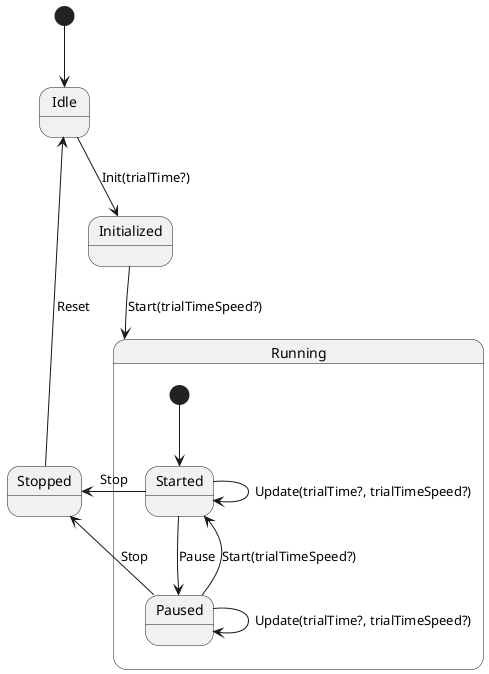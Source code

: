 @startuml
[*] --> Idle
Idle -down-> Initialized : Init(trialTime?)
Initialized -down-> Running : Start(trialTimeSpeed?)

state Running {
    [*] --> Started
    Started --> Paused : Pause
    Paused --> Started : Start(trialTimeSpeed?)
    Started --> Started : Update(trialTime?, trialTimeSpeed?)
    Paused --> Paused : Update(trialTime?, trialTimeSpeed?)

}

Started -left-> Stopped : Stop 
Paused -left-> Stopped : Stop
Stopped -up-> Idle : Reset
@enduml